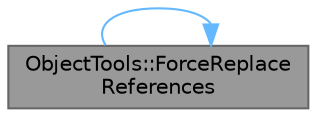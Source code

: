 digraph "ObjectTools::ForceReplaceReferences"
{
 // INTERACTIVE_SVG=YES
 // LATEX_PDF_SIZE
  bgcolor="transparent";
  edge [fontname=Helvetica,fontsize=10,labelfontname=Helvetica,labelfontsize=10];
  node [fontname=Helvetica,fontsize=10,shape=box,height=0.2,width=0.4];
  rankdir="LR";
  Node1 [id="Node000001",label="ObjectTools::ForceReplace\lReferences",height=0.2,width=0.4,color="gray40", fillcolor="grey60", style="filled", fontcolor="black",tooltip="Forcefully replaces references to passed in objects."];
  Node1 -> Node1 [id="edge1_Node000001_Node000001",color="steelblue1",style="solid",tooltip=" "];
}
